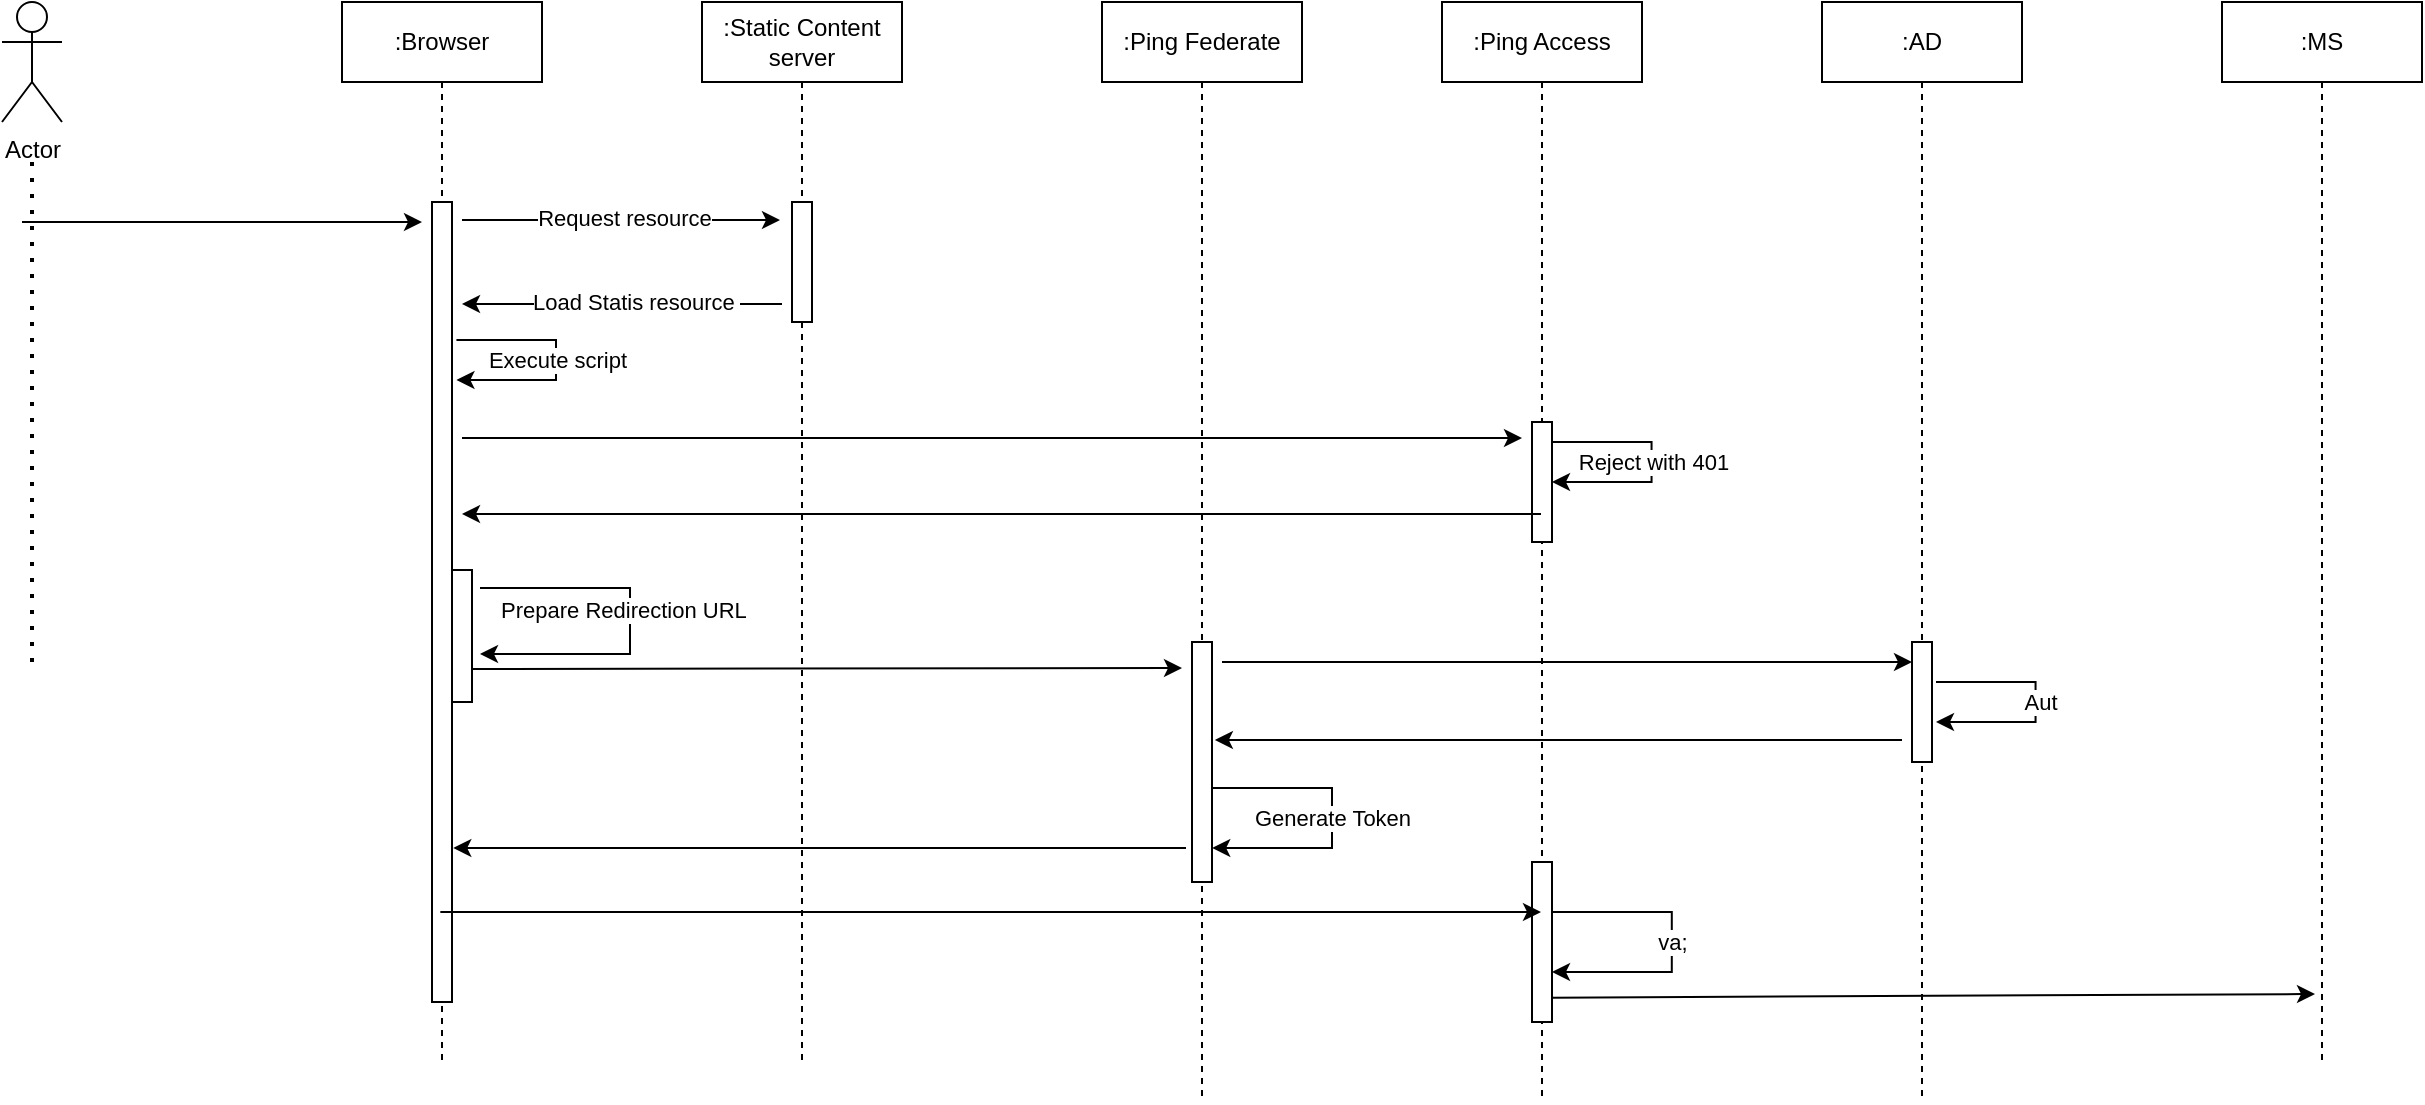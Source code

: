 <mxfile version="16.5.6" type="github">
  <diagram id="kgpKYQtTHZ0yAKxKKP6v" name="Page-1">
    <mxGraphModel dx="1298" dy="674" grid="1" gridSize="10" guides="1" tooltips="1" connect="1" arrows="1" fold="1" page="1" pageScale="1" pageWidth="850" pageHeight="1100" math="0" shadow="0">
      <root>
        <mxCell id="0" />
        <mxCell id="1" parent="0" />
        <mxCell id="tad8adtwxhmOnKyvJt6d-1" value="Actor" style="shape=umlActor;verticalLabelPosition=bottom;verticalAlign=top;html=1;outlineConnect=0;" vertex="1" parent="1">
          <mxGeometry x="90" y="90" width="30" height="60" as="geometry" />
        </mxCell>
        <mxCell id="tad8adtwxhmOnKyvJt6d-2" value=":Browser" style="shape=umlLifeline;perimeter=lifelinePerimeter;whiteSpace=wrap;html=1;container=1;collapsible=0;recursiveResize=0;outlineConnect=0;" vertex="1" parent="1">
          <mxGeometry x="260" y="90" width="100" height="530" as="geometry" />
        </mxCell>
        <mxCell id="tad8adtwxhmOnKyvJt6d-13" value="" style="rounded=0;whiteSpace=wrap;html=1;" vertex="1" parent="tad8adtwxhmOnKyvJt6d-2">
          <mxGeometry x="45" y="100" width="10" height="400" as="geometry" />
        </mxCell>
        <mxCell id="tad8adtwxhmOnKyvJt6d-31" value="" style="rounded=0;whiteSpace=wrap;html=1;" vertex="1" parent="tad8adtwxhmOnKyvJt6d-2">
          <mxGeometry x="55" y="284" width="10" height="66" as="geometry" />
        </mxCell>
        <mxCell id="tad8adtwxhmOnKyvJt6d-32" value="" style="endArrow=classic;html=1;rounded=0;" edge="1" parent="tad8adtwxhmOnKyvJt6d-2">
          <mxGeometry width="50" height="50" relative="1" as="geometry">
            <mxPoint x="69" y="293" as="sourcePoint" />
            <mxPoint x="69" y="326" as="targetPoint" />
            <Array as="points">
              <mxPoint x="144" y="293" />
              <mxPoint x="144" y="326" />
            </Array>
          </mxGeometry>
        </mxCell>
        <mxCell id="tad8adtwxhmOnKyvJt6d-33" value="Prepare Redirection URL&amp;nbsp;" style="edgeLabel;html=1;align=center;verticalAlign=middle;resizable=0;points=[];" vertex="1" connectable="0" parent="tad8adtwxhmOnKyvJt6d-32">
          <mxGeometry x="-0.116" y="-2" relative="1" as="geometry">
            <mxPoint y="5" as="offset" />
          </mxGeometry>
        </mxCell>
        <mxCell id="tad8adtwxhmOnKyvJt6d-3" value=":Static Content server" style="shape=umlLifeline;perimeter=lifelinePerimeter;whiteSpace=wrap;html=1;container=1;collapsible=0;recursiveResize=0;outlineConnect=0;" vertex="1" parent="1">
          <mxGeometry x="440" y="90" width="100" height="530" as="geometry" />
        </mxCell>
        <mxCell id="tad8adtwxhmOnKyvJt6d-16" value="" style="rounded=0;whiteSpace=wrap;html=1;" vertex="1" parent="tad8adtwxhmOnKyvJt6d-3">
          <mxGeometry x="45" y="100" width="10" height="60" as="geometry" />
        </mxCell>
        <mxCell id="tad8adtwxhmOnKyvJt6d-4" value=":Ping Federate" style="shape=umlLifeline;perimeter=lifelinePerimeter;whiteSpace=wrap;html=1;container=1;collapsible=0;recursiveResize=0;outlineConnect=0;" vertex="1" parent="1">
          <mxGeometry x="640" y="90" width="100" height="550" as="geometry" />
        </mxCell>
        <mxCell id="tad8adtwxhmOnKyvJt6d-35" value="" style="rounded=0;whiteSpace=wrap;html=1;" vertex="1" parent="tad8adtwxhmOnKyvJt6d-4">
          <mxGeometry x="45" y="320" width="10" height="120" as="geometry" />
        </mxCell>
        <mxCell id="tad8adtwxhmOnKyvJt6d-5" value=":Ping Access" style="shape=umlLifeline;perimeter=lifelinePerimeter;whiteSpace=wrap;html=1;container=1;collapsible=0;recursiveResize=0;outlineConnect=0;" vertex="1" parent="1">
          <mxGeometry x="810" y="90" width="100" height="550" as="geometry" />
        </mxCell>
        <mxCell id="tad8adtwxhmOnKyvJt6d-24" value="" style="rounded=0;whiteSpace=wrap;html=1;" vertex="1" parent="tad8adtwxhmOnKyvJt6d-5">
          <mxGeometry x="45" y="210" width="10" height="60" as="geometry" />
        </mxCell>
        <mxCell id="tad8adtwxhmOnKyvJt6d-44" value="" style="rounded=0;whiteSpace=wrap;html=1;" vertex="1" parent="tad8adtwxhmOnKyvJt6d-5">
          <mxGeometry x="45" y="430" width="10" height="80" as="geometry" />
        </mxCell>
        <mxCell id="tad8adtwxhmOnKyvJt6d-6" value=":AD" style="shape=umlLifeline;perimeter=lifelinePerimeter;whiteSpace=wrap;html=1;container=1;collapsible=0;recursiveResize=0;outlineConnect=0;" vertex="1" parent="1">
          <mxGeometry x="1000" y="90" width="100" height="550" as="geometry" />
        </mxCell>
        <mxCell id="tad8adtwxhmOnKyvJt6d-37" value="" style="rounded=0;whiteSpace=wrap;html=1;" vertex="1" parent="tad8adtwxhmOnKyvJt6d-6">
          <mxGeometry x="45" y="320" width="10" height="60" as="geometry" />
        </mxCell>
        <mxCell id="tad8adtwxhmOnKyvJt6d-41" value="" style="endArrow=classic;html=1;rounded=0;" edge="1" parent="tad8adtwxhmOnKyvJt6d-6">
          <mxGeometry width="50" height="50" relative="1" as="geometry">
            <mxPoint x="57.002" y="340" as="sourcePoint" />
            <mxPoint x="57.002" y="360" as="targetPoint" />
            <Array as="points">
              <mxPoint x="106.78" y="340" />
              <mxPoint x="106.78" y="360" />
            </Array>
          </mxGeometry>
        </mxCell>
        <mxCell id="tad8adtwxhmOnKyvJt6d-42" value="Aut" style="edgeLabel;html=1;align=center;verticalAlign=middle;resizable=0;points=[];" vertex="1" connectable="0" parent="tad8adtwxhmOnKyvJt6d-41">
          <mxGeometry x="-0.071" y="-1" relative="1" as="geometry">
            <mxPoint x="3" y="4" as="offset" />
          </mxGeometry>
        </mxCell>
        <mxCell id="tad8adtwxhmOnKyvJt6d-7" value=":MS" style="shape=umlLifeline;perimeter=lifelinePerimeter;whiteSpace=wrap;html=1;container=1;collapsible=0;recursiveResize=0;outlineConnect=0;" vertex="1" parent="1">
          <mxGeometry x="1200" y="90" width="100" height="530" as="geometry" />
        </mxCell>
        <mxCell id="tad8adtwxhmOnKyvJt6d-8" value="" style="endArrow=none;dashed=1;html=1;dashPattern=1 3;strokeWidth=2;rounded=0;" edge="1" parent="1">
          <mxGeometry width="50" height="50" relative="1" as="geometry">
            <mxPoint x="105" y="420" as="sourcePoint" />
            <mxPoint x="105" y="170" as="targetPoint" />
          </mxGeometry>
        </mxCell>
        <mxCell id="tad8adtwxhmOnKyvJt6d-9" value="" style="endArrow=classic;html=1;rounded=0;" edge="1" parent="1">
          <mxGeometry width="50" height="50" relative="1" as="geometry">
            <mxPoint x="100" y="200" as="sourcePoint" />
            <mxPoint x="300" y="200" as="targetPoint" />
          </mxGeometry>
        </mxCell>
        <mxCell id="tad8adtwxhmOnKyvJt6d-15" value="" style="endArrow=classic;html=1;rounded=0;" edge="1" parent="1">
          <mxGeometry width="50" height="50" relative="1" as="geometry">
            <mxPoint x="320" y="199" as="sourcePoint" />
            <mxPoint x="479" y="199" as="targetPoint" />
          </mxGeometry>
        </mxCell>
        <mxCell id="tad8adtwxhmOnKyvJt6d-18" value="Request resource" style="edgeLabel;html=1;align=center;verticalAlign=middle;resizable=0;points=[];" vertex="1" connectable="0" parent="tad8adtwxhmOnKyvJt6d-15">
          <mxGeometry x="-0.472" y="1" relative="1" as="geometry">
            <mxPoint x="39" as="offset" />
          </mxGeometry>
        </mxCell>
        <mxCell id="tad8adtwxhmOnKyvJt6d-17" value="" style="endArrow=classic;html=1;rounded=0;" edge="1" parent="1">
          <mxGeometry width="50" height="50" relative="1" as="geometry">
            <mxPoint x="480" y="241" as="sourcePoint" />
            <mxPoint x="320" y="241" as="targetPoint" />
          </mxGeometry>
        </mxCell>
        <mxCell id="tad8adtwxhmOnKyvJt6d-19" value="Load Statis resource&amp;nbsp;" style="edgeLabel;html=1;align=center;verticalAlign=middle;resizable=0;points=[];" vertex="1" connectable="0" parent="tad8adtwxhmOnKyvJt6d-17">
          <mxGeometry x="-0.086" y="-1" relative="1" as="geometry">
            <mxPoint as="offset" />
          </mxGeometry>
        </mxCell>
        <mxCell id="tad8adtwxhmOnKyvJt6d-20" value="" style="endArrow=classic;html=1;rounded=0;" edge="1" parent="1">
          <mxGeometry width="50" height="50" relative="1" as="geometry">
            <mxPoint x="317.222" y="259" as="sourcePoint" />
            <mxPoint x="317.222" y="279" as="targetPoint" />
            <Array as="points">
              <mxPoint x="367" y="259" />
              <mxPoint x="367" y="279" />
            </Array>
          </mxGeometry>
        </mxCell>
        <mxCell id="tad8adtwxhmOnKyvJt6d-21" value="Execute script&amp;nbsp;" style="edgeLabel;html=1;align=center;verticalAlign=middle;resizable=0;points=[];" vertex="1" connectable="0" parent="tad8adtwxhmOnKyvJt6d-20">
          <mxGeometry x="-0.071" y="-1" relative="1" as="geometry">
            <mxPoint x="3" y="4" as="offset" />
          </mxGeometry>
        </mxCell>
        <mxCell id="tad8adtwxhmOnKyvJt6d-23" value="" style="endArrow=classic;html=1;rounded=0;" edge="1" parent="1">
          <mxGeometry width="50" height="50" relative="1" as="geometry">
            <mxPoint x="320" y="308" as="sourcePoint" />
            <mxPoint x="850" y="308" as="targetPoint" />
          </mxGeometry>
        </mxCell>
        <mxCell id="tad8adtwxhmOnKyvJt6d-25" value="" style="endArrow=classic;html=1;rounded=0;" edge="1" parent="1">
          <mxGeometry width="50" height="50" relative="1" as="geometry">
            <mxPoint x="865.002" y="310.0" as="sourcePoint" />
            <mxPoint x="865.002" y="330.0" as="targetPoint" />
            <Array as="points">
              <mxPoint x="914.78" y="310" />
              <mxPoint x="914.78" y="330" />
            </Array>
          </mxGeometry>
        </mxCell>
        <mxCell id="tad8adtwxhmOnKyvJt6d-26" value="Reject with 401&amp;nbsp;" style="edgeLabel;html=1;align=center;verticalAlign=middle;resizable=0;points=[];" vertex="1" connectable="0" parent="tad8adtwxhmOnKyvJt6d-25">
          <mxGeometry x="-0.071" y="-1" relative="1" as="geometry">
            <mxPoint x="3" y="4" as="offset" />
          </mxGeometry>
        </mxCell>
        <mxCell id="tad8adtwxhmOnKyvJt6d-27" value="" style="endArrow=classic;html=1;rounded=0;" edge="1" parent="1">
          <mxGeometry width="50" height="50" relative="1" as="geometry">
            <mxPoint x="859.5" y="346.0" as="sourcePoint" />
            <mxPoint x="320" y="346" as="targetPoint" />
          </mxGeometry>
        </mxCell>
        <mxCell id="tad8adtwxhmOnKyvJt6d-34" value="" style="endArrow=classic;html=1;rounded=0;exitX=1;exitY=0.75;exitDx=0;exitDy=0;" edge="1" parent="1" source="tad8adtwxhmOnKyvJt6d-31">
          <mxGeometry width="50" height="50" relative="1" as="geometry">
            <mxPoint x="410" y="470" as="sourcePoint" />
            <mxPoint x="680" y="423" as="targetPoint" />
          </mxGeometry>
        </mxCell>
        <mxCell id="tad8adtwxhmOnKyvJt6d-36" value="" style="endArrow=classic;html=1;rounded=0;" edge="1" parent="1">
          <mxGeometry width="50" height="50" relative="1" as="geometry">
            <mxPoint x="700" y="420" as="sourcePoint" />
            <mxPoint x="1045" y="420" as="targetPoint" />
          </mxGeometry>
        </mxCell>
        <mxCell id="tad8adtwxhmOnKyvJt6d-38" value="" style="endArrow=classic;html=1;rounded=0;" edge="1" parent="1">
          <mxGeometry width="50" height="50" relative="1" as="geometry">
            <mxPoint x="1040" y="459" as="sourcePoint" />
            <mxPoint x="696.447" y="459" as="targetPoint" />
          </mxGeometry>
        </mxCell>
        <mxCell id="tad8adtwxhmOnKyvJt6d-39" value="" style="endArrow=classic;html=1;rounded=0;" edge="1" parent="1">
          <mxGeometry width="50" height="50" relative="1" as="geometry">
            <mxPoint x="682" y="513" as="sourcePoint" />
            <mxPoint x="315.63" y="513" as="targetPoint" />
          </mxGeometry>
        </mxCell>
        <mxCell id="tad8adtwxhmOnKyvJt6d-40" value="Generate Token" style="endArrow=classic;html=1;rounded=0;" edge="1" parent="1">
          <mxGeometry width="50" height="50" relative="1" as="geometry">
            <mxPoint x="695.1" y="483" as="sourcePoint" />
            <mxPoint x="695.1" y="513" as="targetPoint" />
            <Array as="points">
              <mxPoint x="755" y="483" />
              <mxPoint x="755" y="513" />
            </Array>
          </mxGeometry>
        </mxCell>
        <mxCell id="tad8adtwxhmOnKyvJt6d-43" value="" style="endArrow=classic;html=1;rounded=0;" edge="1" parent="1" target="tad8adtwxhmOnKyvJt6d-5">
          <mxGeometry width="50" height="50" relative="1" as="geometry">
            <mxPoint x="309.167" y="545" as="sourcePoint" />
            <mxPoint x="650" y="545" as="targetPoint" />
          </mxGeometry>
        </mxCell>
        <mxCell id="tad8adtwxhmOnKyvJt6d-46" value="" style="endArrow=classic;html=1;rounded=0;exitX=1.257;exitY=0.848;exitDx=0;exitDy=0;exitPerimeter=0;" edge="1" parent="1">
          <mxGeometry width="50" height="50" relative="1" as="geometry">
            <mxPoint x="864.57" y="587.84" as="sourcePoint" />
            <mxPoint x="1246.5" y="586.0" as="targetPoint" />
          </mxGeometry>
        </mxCell>
        <mxCell id="tad8adtwxhmOnKyvJt6d-47" value="va;" style="endArrow=classic;html=1;rounded=0;" edge="1" parent="1">
          <mxGeometry width="50" height="50" relative="1" as="geometry">
            <mxPoint x="865.0" y="545.0" as="sourcePoint" />
            <mxPoint x="865.0" y="575.0" as="targetPoint" />
            <Array as="points">
              <mxPoint x="924.9" y="545" />
              <mxPoint x="924.9" y="575" />
            </Array>
          </mxGeometry>
        </mxCell>
      </root>
    </mxGraphModel>
  </diagram>
</mxfile>
